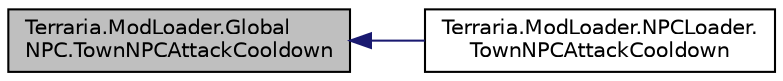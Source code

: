 digraph "Terraria.ModLoader.GlobalNPC.TownNPCAttackCooldown"
{
  edge [fontname="Helvetica",fontsize="10",labelfontname="Helvetica",labelfontsize="10"];
  node [fontname="Helvetica",fontsize="10",shape=record];
  rankdir="LR";
  Node205 [label="Terraria.ModLoader.Global\lNPC.TownNPCAttackCooldown",height=0.2,width=0.4,color="black", fillcolor="grey75", style="filled", fontcolor="black"];
  Node205 -> Node206 [dir="back",color="midnightblue",fontsize="10",style="solid",fontname="Helvetica"];
  Node206 [label="Terraria.ModLoader.NPCLoader.\lTownNPCAttackCooldown",height=0.2,width=0.4,color="black", fillcolor="white", style="filled",URL="$class_terraria_1_1_mod_loader_1_1_n_p_c_loader.html#aa14b8d49a2b2ed8bab10728ff74b54bb"];
}
